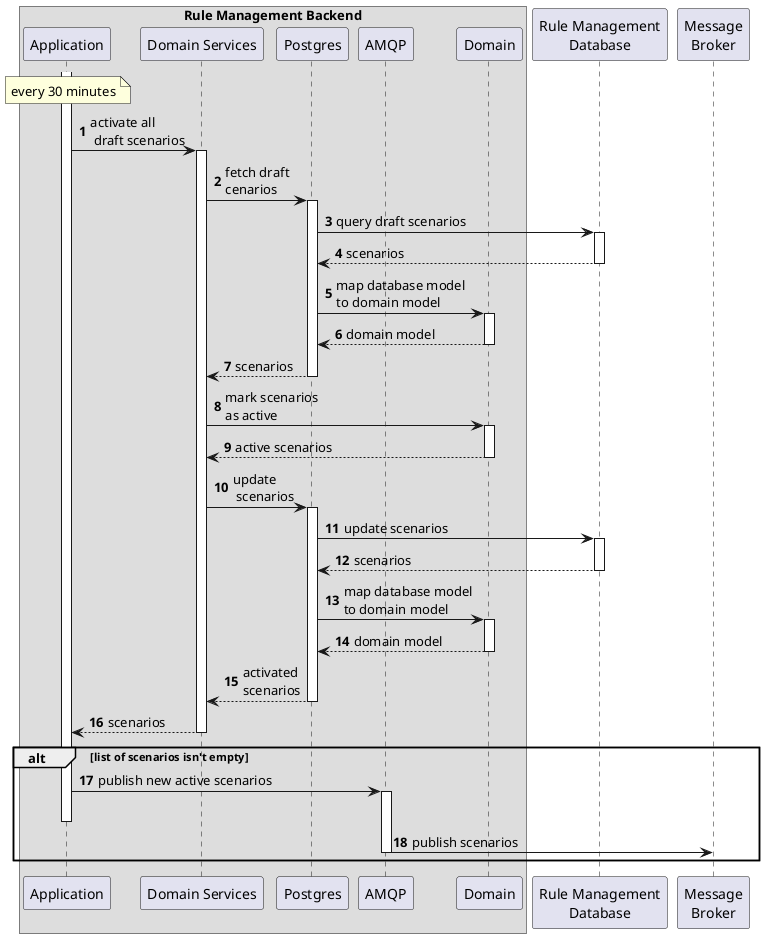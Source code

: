 @startuml rule-management-backend

autonumber 1

box "Rule Management Backend"
participant "Application" as app
participant "Domain Services" as serv
participant "Postgres" as postgres
participant "AMQP" as amqp
participant "Domain" as dom
end box

participant "Rule Management\nDatabase" as db
participant "Message\nBroker" as MB

note over app : every 30 minutes

activate app
app -> serv ++ : activate all\n draft scenarios
serv -> postgres ++ : fetch draft\ncenarios
postgres -> db ++ : query draft scenarios
return scenarios
postgres -> dom ++ : map database model\nto domain model
return domain model
return scenarios
serv -> dom ++ : mark scenarios\nas active
return active scenarios
serv -> postgres ++ : update\n scenarios
postgres -> db ++ : update scenarios
return scenarios
postgres -> dom ++ : map database model\nto domain model
return domain model
return activated\nscenarios
return scenarios
alt list of scenarios isn't empty
app -> amqp ++-- : publish new active scenarios
amqp -> MB -- :publish scenarios
end
@enduml
